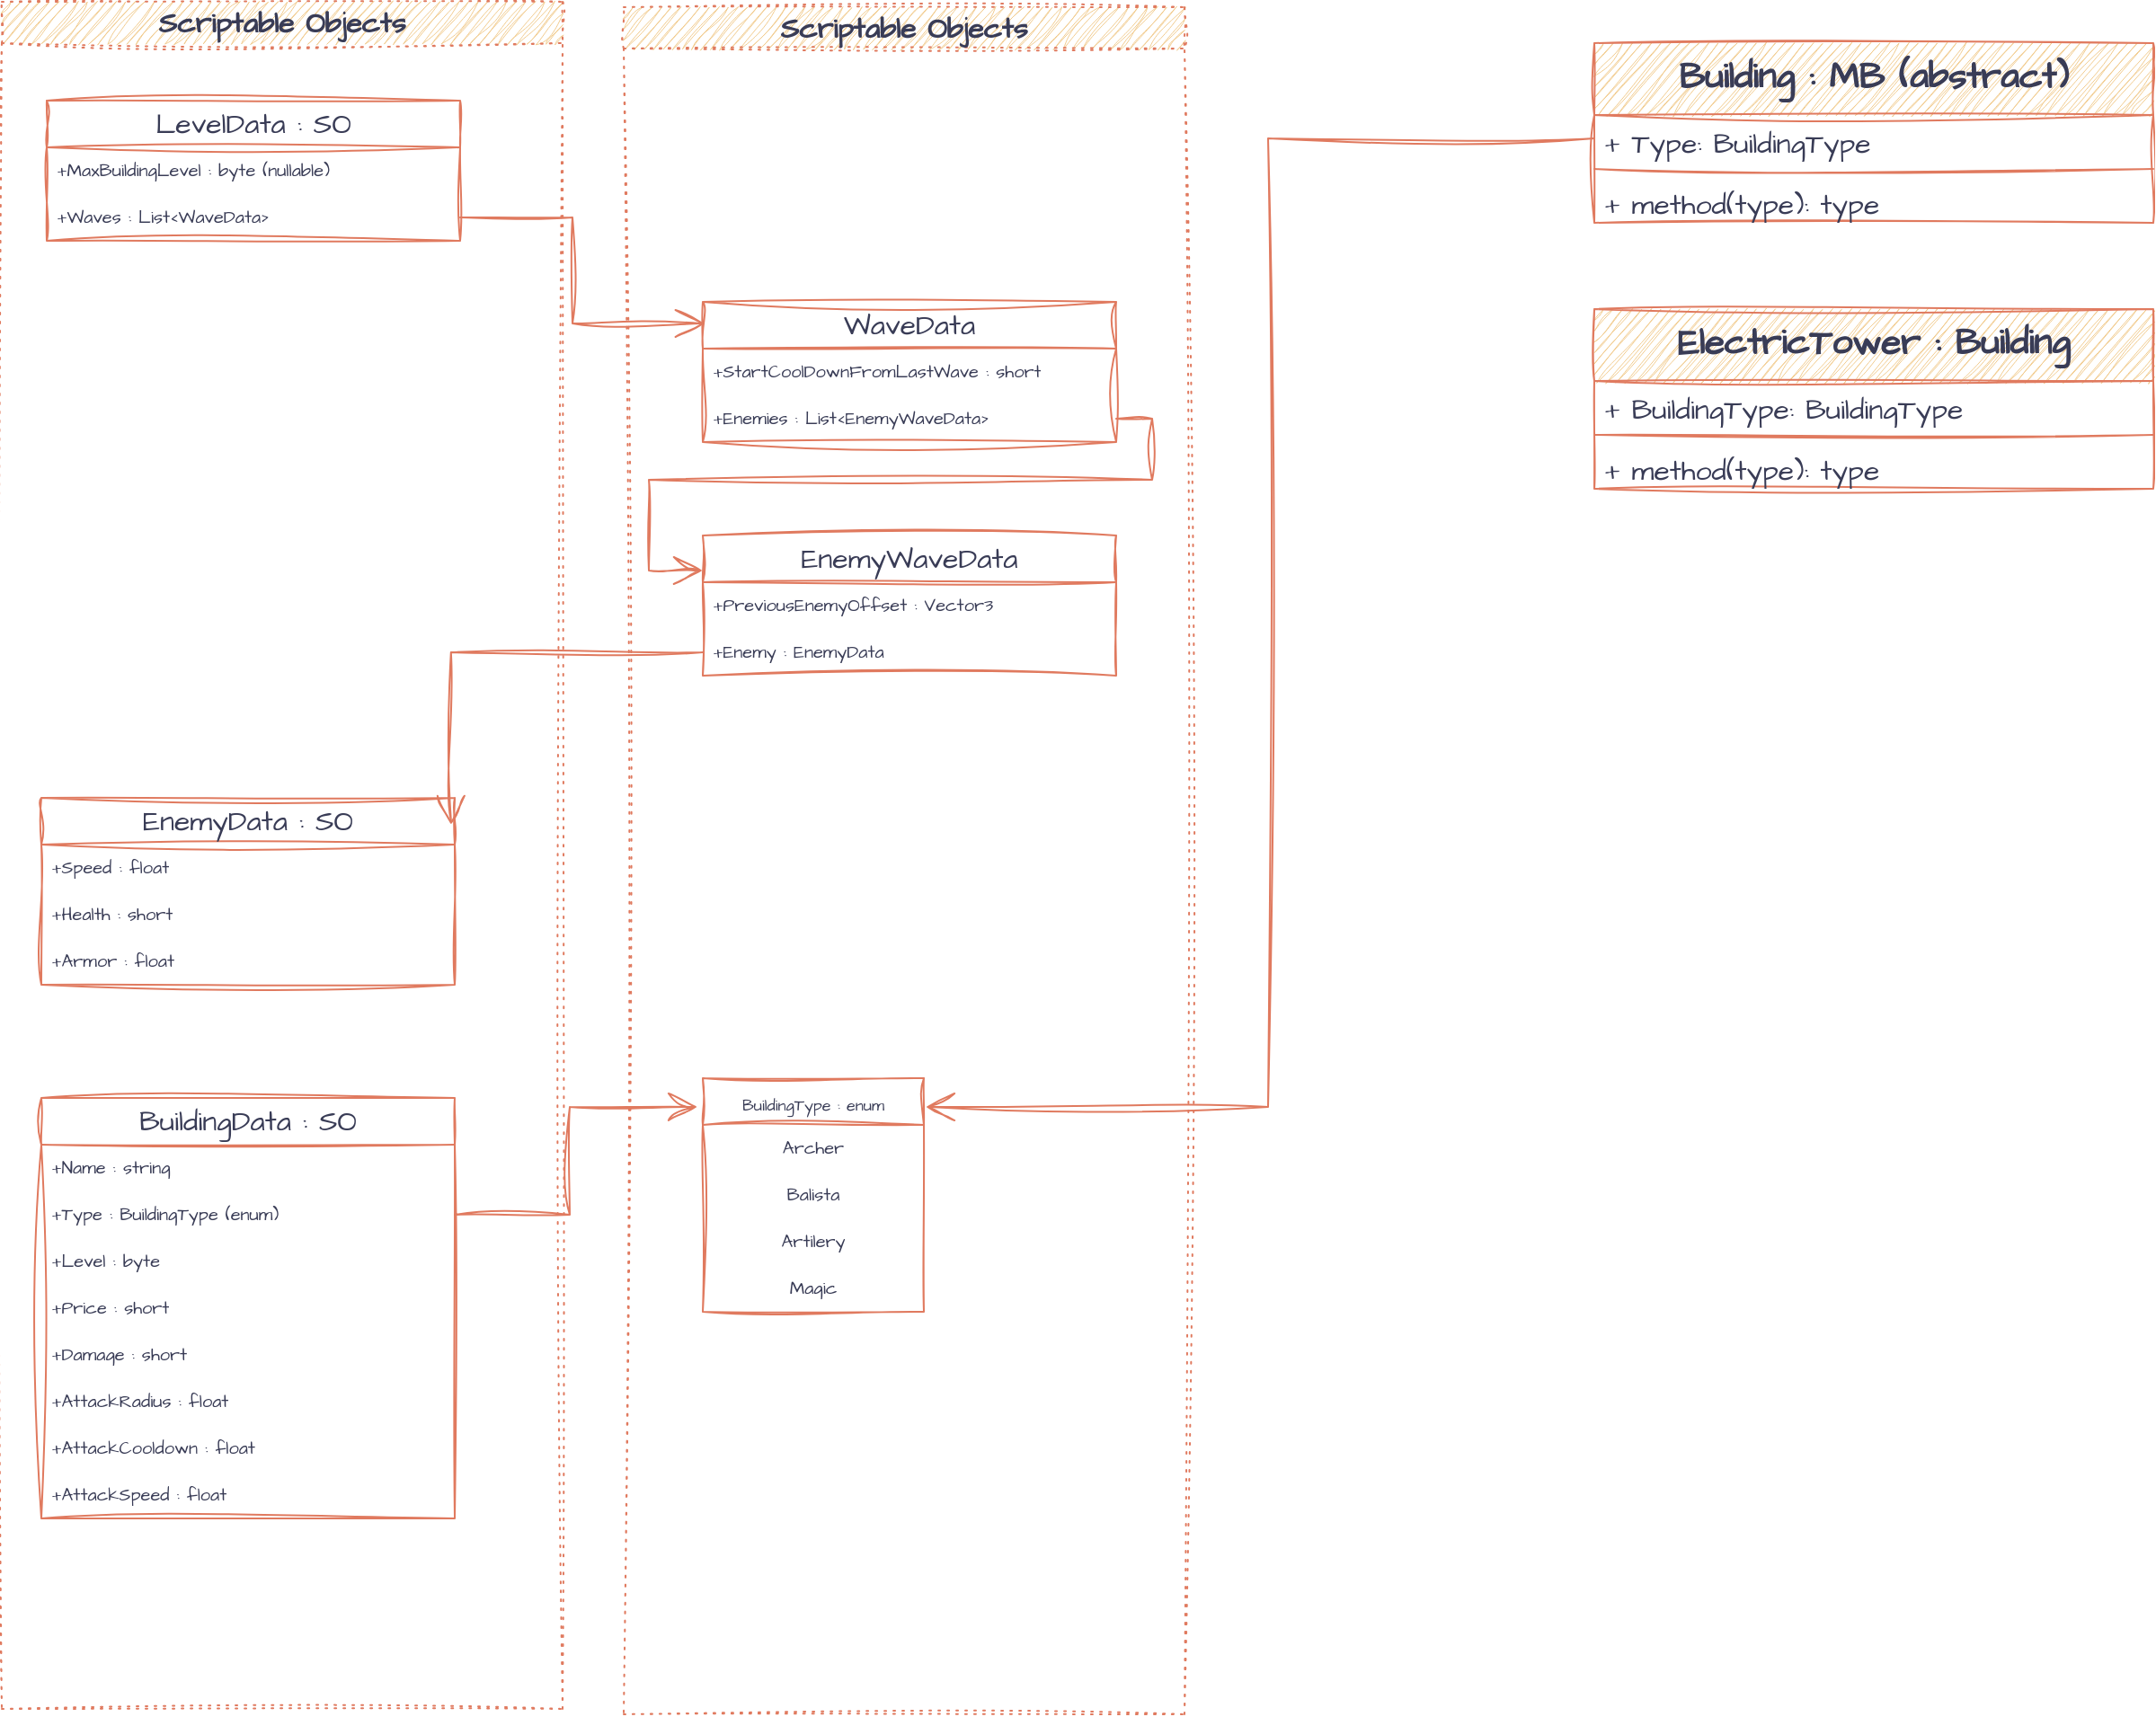<mxfile version="21.7.2" type="github">
  <diagram id="R2lEEEUBdFMjLlhIrx00" name="Page-1">
    <mxGraphModel dx="1886" dy="907" grid="0" gridSize="10" guides="1" tooltips="1" connect="1" arrows="1" fold="1" page="1" pageScale="1" pageWidth="850" pageHeight="1100" math="0" shadow="0" extFonts="Permanent Marker^https://fonts.googleapis.com/css?family=Permanent+Marker">
      <root>
        <mxCell id="0" />
        <mxCell id="1" parent="0" />
        <mxCell id="pfoFcTRtM2cgHrAYwK6Y-5" value="Building : MB (abstract)" style="swimlane;fontStyle=1;align=center;verticalAlign=top;childLayout=stackLayout;horizontal=1;startSize=40;horizontalStack=0;resizeParent=1;resizeParentMax=0;resizeLast=0;collapsible=1;marginBottom=0;whiteSpace=wrap;html=1;sketch=1;hachureGap=4;jiggle=2;curveFitting=1;strokeColor=#E07A5F;fontFamily=Architects Daughter;fontSource=https%3A%2F%2Ffonts.googleapis.com%2Fcss%3Ffamily%3DArchitects%2BDaughter;fontSize=20;fontColor=#393C56;fillColor=#F2CC8F;labelBackgroundColor=none;" parent="1" vertex="1">
          <mxGeometry x="908" y="45" width="311" height="100" as="geometry" />
        </mxCell>
        <mxCell id="pfoFcTRtM2cgHrAYwK6Y-6" value="+ Type: BuildingType" style="text;strokeColor=none;fillColor=none;align=left;verticalAlign=top;spacingLeft=4;spacingRight=4;overflow=hidden;rotatable=0;points=[[0,0.5],[1,0.5]];portConstraint=eastwest;whiteSpace=wrap;html=1;fontSize=16;fontFamily=Architects Daughter;fontColor=#393C56;labelBackgroundColor=none;" parent="pfoFcTRtM2cgHrAYwK6Y-5" vertex="1">
          <mxGeometry y="40" width="311" height="26" as="geometry" />
        </mxCell>
        <mxCell id="pfoFcTRtM2cgHrAYwK6Y-7" value="" style="line;strokeWidth=1;fillColor=none;align=left;verticalAlign=middle;spacingTop=-1;spacingLeft=3;spacingRight=3;rotatable=0;labelPosition=right;points=[];portConstraint=eastwest;strokeColor=#E07A5F;sketch=1;hachureGap=4;jiggle=2;curveFitting=1;fontFamily=Architects Daughter;fontSource=https%3A%2F%2Ffonts.googleapis.com%2Fcss%3Ffamily%3DArchitects%2BDaughter;fontSize=20;fontColor=#393C56;labelBackgroundColor=none;" parent="pfoFcTRtM2cgHrAYwK6Y-5" vertex="1">
          <mxGeometry y="66" width="311" height="8" as="geometry" />
        </mxCell>
        <mxCell id="pfoFcTRtM2cgHrAYwK6Y-8" value="+ method(type): type" style="text;strokeColor=none;fillColor=none;align=left;verticalAlign=top;spacingLeft=4;spacingRight=4;overflow=hidden;rotatable=0;points=[[0,0.5],[1,0.5]];portConstraint=eastwest;whiteSpace=wrap;html=1;fontSize=16;fontFamily=Architects Daughter;fontColor=#393C56;labelBackgroundColor=none;" parent="pfoFcTRtM2cgHrAYwK6Y-5" vertex="1">
          <mxGeometry y="74" width="311" height="26" as="geometry" />
        </mxCell>
        <mxCell id="pfoFcTRtM2cgHrAYwK6Y-12" value="ElectricTower : Building" style="swimlane;fontStyle=1;align=center;verticalAlign=top;childLayout=stackLayout;horizontal=1;startSize=40;horizontalStack=0;resizeParent=1;resizeParentMax=0;resizeLast=0;collapsible=1;marginBottom=0;whiteSpace=wrap;html=1;sketch=1;hachureGap=4;jiggle=2;curveFitting=1;strokeColor=#E07A5F;fontFamily=Architects Daughter;fontSource=https%3A%2F%2Ffonts.googleapis.com%2Fcss%3Ffamily%3DArchitects%2BDaughter;fontSize=20;fontColor=#393C56;fillColor=#F2CC8F;labelBackgroundColor=none;" parent="1" vertex="1">
          <mxGeometry x="908" y="193" width="311" height="100" as="geometry" />
        </mxCell>
        <mxCell id="pfoFcTRtM2cgHrAYwK6Y-13" value="+ BuildingType: BuildingType" style="text;strokeColor=none;fillColor=none;align=left;verticalAlign=top;spacingLeft=4;spacingRight=4;overflow=hidden;rotatable=0;points=[[0,0.5],[1,0.5]];portConstraint=eastwest;whiteSpace=wrap;html=1;fontSize=16;fontFamily=Architects Daughter;fontColor=#393C56;labelBackgroundColor=none;" parent="pfoFcTRtM2cgHrAYwK6Y-12" vertex="1">
          <mxGeometry y="40" width="311" height="26" as="geometry" />
        </mxCell>
        <mxCell id="pfoFcTRtM2cgHrAYwK6Y-14" value="" style="line;strokeWidth=1;fillColor=none;align=left;verticalAlign=middle;spacingTop=-1;spacingLeft=3;spacingRight=3;rotatable=0;labelPosition=right;points=[];portConstraint=eastwest;strokeColor=#E07A5F;sketch=1;hachureGap=4;jiggle=2;curveFitting=1;fontFamily=Architects Daughter;fontSource=https%3A%2F%2Ffonts.googleapis.com%2Fcss%3Ffamily%3DArchitects%2BDaughter;fontSize=20;fontColor=#393C56;labelBackgroundColor=none;" parent="pfoFcTRtM2cgHrAYwK6Y-12" vertex="1">
          <mxGeometry y="66" width="311" height="8" as="geometry" />
        </mxCell>
        <mxCell id="pfoFcTRtM2cgHrAYwK6Y-15" value="+ method(type): type" style="text;strokeColor=none;fillColor=none;align=left;verticalAlign=top;spacingLeft=4;spacingRight=4;overflow=hidden;rotatable=0;points=[[0,0.5],[1,0.5]];portConstraint=eastwest;whiteSpace=wrap;html=1;fontSize=16;fontFamily=Architects Daughter;fontColor=#393C56;labelBackgroundColor=none;" parent="pfoFcTRtM2cgHrAYwK6Y-12" vertex="1">
          <mxGeometry y="74" width="311" height="26" as="geometry" />
        </mxCell>
        <mxCell id="pfoFcTRtM2cgHrAYwK6Y-20" style="edgeStyle=orthogonalEdgeStyle;rounded=0;sketch=1;hachureGap=4;jiggle=2;curveFitting=1;orthogonalLoop=1;jettySize=auto;html=1;exitX=1;exitY=0.5;exitDx=0;exitDy=0;entryX=-0.024;entryY=0.123;entryDx=0;entryDy=0;entryPerimeter=0;strokeColor=#E07A5F;fontFamily=Architects Daughter;fontSource=https%3A%2F%2Ffonts.googleapis.com%2Fcss%3Ffamily%3DArchitects%2BDaughter;fontSize=16;fontColor=default;endArrow=open;startSize=14;endSize=14;sourcePerimeterSpacing=8;targetPerimeterSpacing=8;fillColor=#F2CC8F;labelBackgroundColor=none;" parent="1" source="U2Sg24MLAsKOgwwXVquy-4" target="U2Sg24MLAsKOgwwXVquy-9" edge="1">
          <mxGeometry relative="1" as="geometry" />
        </mxCell>
        <mxCell id="pfoFcTRtM2cgHrAYwK6Y-22" style="edgeStyle=orthogonalEdgeStyle;shape=connector;rounded=0;sketch=1;hachureGap=4;jiggle=2;curveFitting=1;orthogonalLoop=1;jettySize=auto;html=1;exitX=0;exitY=0.5;exitDx=0;exitDy=0;entryX=1.008;entryY=0.123;entryDx=0;entryDy=0;entryPerimeter=0;labelBackgroundColor=none;strokeColor=#E07A5F;fontFamily=Architects Daughter;fontSource=https%3A%2F%2Ffonts.googleapis.com%2Fcss%3Ffamily%3DArchitects%2BDaughter;fontSize=16;fontColor=default;endArrow=open;startSize=14;endSize=14;sourcePerimeterSpacing=8;targetPerimeterSpacing=8;fillColor=#F2CC8F;" parent="1" source="pfoFcTRtM2cgHrAYwK6Y-6" target="U2Sg24MLAsKOgwwXVquy-9" edge="1">
          <mxGeometry relative="1" as="geometry" />
        </mxCell>
        <mxCell id="pfoFcTRtM2cgHrAYwK6Y-23" style="edgeStyle=orthogonalEdgeStyle;shape=connector;rounded=0;sketch=1;hachureGap=4;jiggle=2;curveFitting=1;orthogonalLoop=1;jettySize=auto;html=1;exitX=1;exitY=0.5;exitDx=0;exitDy=0;entryX=0.004;entryY=0.154;entryDx=0;entryDy=0;entryPerimeter=0;labelBackgroundColor=none;strokeColor=#E07A5F;fontFamily=Architects Daughter;fontSource=https%3A%2F%2Ffonts.googleapis.com%2Fcss%3Ffamily%3DArchitects%2BDaughter;fontSize=16;fontColor=default;endArrow=open;startSize=14;endSize=14;sourcePerimeterSpacing=8;targetPerimeterSpacing=8;fillColor=#F2CC8F;" parent="1" source="o8G2fhGUsHrwVTccI_8I-14" target="o8G2fhGUsHrwVTccI_8I-22" edge="1">
          <mxGeometry relative="1" as="geometry" />
        </mxCell>
        <mxCell id="pfoFcTRtM2cgHrAYwK6Y-29" value="Scriptable Objects" style="swimlane;whiteSpace=wrap;html=1;sketch=1;hachureGap=4;jiggle=2;curveFitting=1;strokeColor=#E07A5F;fontFamily=Architects Daughter;fontSource=https%3A%2F%2Ffonts.googleapis.com%2Fcss%3Ffamily%3DArchitects%2BDaughter;fontSize=16;fontColor=#393C56;fillColor=#F2CC8F;labelBackgroundColor=none;dashed=1;dashPattern=1 4;" parent="1" vertex="1">
          <mxGeometry x="22" y="22" width="312" height="950" as="geometry" />
        </mxCell>
        <mxCell id="o8G2fhGUsHrwVTccI_8I-12" value="&lt;font style=&quot;font-size: 16px;&quot;&gt;LevelData : SO&lt;/font&gt;" style="swimlane;fontStyle=0;childLayout=stackLayout;horizontal=1;startSize=26;fillColor=none;horizontalStack=0;resizeParent=1;resizeParentMax=0;resizeLast=0;collapsible=1;marginBottom=0;whiteSpace=wrap;html=1;sketch=1;hachureGap=4;jiggle=2;curveFitting=1;fontFamily=Architects Daughter;fontSource=https%3A%2F%2Ffonts.googleapis.com%2Fcss%3Ffamily%3DArchitects%2BDaughter;fontSize=16;labelBackgroundColor=none;strokeColor=#E07A5F;fontColor=#393C56;" parent="pfoFcTRtM2cgHrAYwK6Y-29" vertex="1">
          <mxGeometry x="25" y="55" width="230" height="78" as="geometry" />
        </mxCell>
        <mxCell id="o8G2fhGUsHrwVTccI_8I-13" value="+MaxBuildingLevel : byte (nullable)" style="text;strokeColor=none;fillColor=none;align=left;verticalAlign=top;spacingLeft=4;spacingRight=4;overflow=hidden;rotatable=0;points=[[0,0.5],[1,0.5]];portConstraint=eastwest;whiteSpace=wrap;html=1;fontSize=10;fontFamily=Architects Daughter;labelBackgroundColor=none;fontColor=#393C56;sketch=1;curveFitting=1;jiggle=2;" parent="o8G2fhGUsHrwVTccI_8I-12" vertex="1">
          <mxGeometry y="26" width="230" height="26" as="geometry" />
        </mxCell>
        <mxCell id="o8G2fhGUsHrwVTccI_8I-14" value="+Waves : List&amp;lt;WaveData&amp;gt;" style="text;strokeColor=none;fillColor=none;align=left;verticalAlign=top;spacingLeft=4;spacingRight=4;overflow=hidden;rotatable=0;points=[[0,0.5],[1,0.5]];portConstraint=eastwest;whiteSpace=wrap;html=1;fontSize=10;fontFamily=Architects Daughter;labelBackgroundColor=none;fontColor=#393C56;sketch=1;curveFitting=1;jiggle=2;" parent="o8G2fhGUsHrwVTccI_8I-12" vertex="1">
          <mxGeometry y="52" width="230" height="26" as="geometry" />
        </mxCell>
        <mxCell id="o8G2fhGUsHrwVTccI_8I-27" value="EnemyData : SO" style="swimlane;fontStyle=0;childLayout=stackLayout;horizontal=1;startSize=26;fillColor=none;horizontalStack=0;resizeParent=1;resizeParentMax=0;resizeLast=0;collapsible=1;marginBottom=0;whiteSpace=wrap;html=1;sketch=1;hachureGap=4;jiggle=2;curveFitting=1;fontFamily=Architects Daughter;fontSource=https%3A%2F%2Ffonts.googleapis.com%2Fcss%3Ffamily%3DArchitects%2BDaughter;fontSize=16;labelBackgroundColor=none;strokeColor=#E07A5F;fontColor=#393C56;" parent="pfoFcTRtM2cgHrAYwK6Y-29" vertex="1">
          <mxGeometry x="22" y="443" width="230" height="104" as="geometry" />
        </mxCell>
        <mxCell id="o8G2fhGUsHrwVTccI_8I-28" value="+Speed : float" style="text;strokeColor=none;fillColor=none;align=left;verticalAlign=top;spacingLeft=4;spacingRight=4;overflow=hidden;rotatable=0;points=[[0,0.5],[1,0.5]];portConstraint=eastwest;whiteSpace=wrap;html=1;fontSize=10;fontFamily=Architects Daughter;labelBackgroundColor=none;fontColor=#393C56;sketch=1;curveFitting=1;jiggle=2;" parent="o8G2fhGUsHrwVTccI_8I-27" vertex="1">
          <mxGeometry y="26" width="230" height="26" as="geometry" />
        </mxCell>
        <mxCell id="o8G2fhGUsHrwVTccI_8I-29" value="+Health : short" style="text;strokeColor=none;fillColor=none;align=left;verticalAlign=top;spacingLeft=4;spacingRight=4;overflow=hidden;rotatable=0;points=[[0,0.5],[1,0.5]];portConstraint=eastwest;whiteSpace=wrap;html=1;fontSize=10;fontFamily=Architects Daughter;labelBackgroundColor=none;fontColor=#393C56;sketch=1;curveFitting=1;jiggle=2;" parent="o8G2fhGUsHrwVTccI_8I-27" vertex="1">
          <mxGeometry y="52" width="230" height="26" as="geometry" />
        </mxCell>
        <mxCell id="U2Sg24MLAsKOgwwXVquy-18" value="+Armor : float" style="text;strokeColor=none;fillColor=none;align=left;verticalAlign=top;spacingLeft=4;spacingRight=4;overflow=hidden;rotatable=0;points=[[0,0.5],[1,0.5]];portConstraint=eastwest;whiteSpace=wrap;html=1;fontSize=10;fontFamily=Architects Daughter;labelBackgroundColor=none;fontColor=#393C56;sketch=1;curveFitting=1;jiggle=2;" parent="o8G2fhGUsHrwVTccI_8I-27" vertex="1">
          <mxGeometry y="78" width="230" height="26" as="geometry" />
        </mxCell>
        <mxCell id="U2Sg24MLAsKOgwwXVquy-1" value="&lt;font style=&quot;font-size: 16px;&quot;&gt;BuildingData : SO&lt;/font&gt;" style="swimlane;fontStyle=0;childLayout=stackLayout;horizontal=1;startSize=26;fillColor=none;horizontalStack=0;resizeParent=1;resizeParentMax=0;resizeLast=0;collapsible=1;marginBottom=0;whiteSpace=wrap;html=1;sketch=1;hachureGap=4;jiggle=2;curveFitting=1;fontFamily=Architects Daughter;fontSource=https%3A%2F%2Ffonts.googleapis.com%2Fcss%3Ffamily%3DArchitects%2BDaughter;fontSize=16;labelBackgroundColor=none;strokeColor=#E07A5F;fontColor=#393C56;" parent="pfoFcTRtM2cgHrAYwK6Y-29" vertex="1">
          <mxGeometry x="22" y="610" width="230" height="234" as="geometry" />
        </mxCell>
        <mxCell id="U2Sg24MLAsKOgwwXVquy-3" value="+Name : string" style="text;strokeColor=none;fillColor=none;align=left;verticalAlign=top;spacingLeft=4;spacingRight=4;overflow=hidden;rotatable=0;points=[[0,0.5],[1,0.5]];portConstraint=eastwest;whiteSpace=wrap;html=1;fontSize=10;fontFamily=Architects Daughter;labelBackgroundColor=none;fontColor=#393C56;sketch=1;curveFitting=1;jiggle=2;" parent="U2Sg24MLAsKOgwwXVquy-1" vertex="1">
          <mxGeometry y="26" width="230" height="26" as="geometry" />
        </mxCell>
        <mxCell id="U2Sg24MLAsKOgwwXVquy-4" value="+Type : BuildingType (enum)" style="text;strokeColor=none;fillColor=none;align=left;verticalAlign=top;spacingLeft=4;spacingRight=4;overflow=hidden;rotatable=0;points=[[0,0.5],[1,0.5]];portConstraint=eastwest;whiteSpace=wrap;html=1;fontSize=10;fontFamily=Architects Daughter;labelBackgroundColor=none;fontColor=#393C56;sketch=1;curveFitting=1;jiggle=2;" parent="U2Sg24MLAsKOgwwXVquy-1" vertex="1">
          <mxGeometry y="52" width="230" height="26" as="geometry" />
        </mxCell>
        <mxCell id="U2Sg24MLAsKOgwwXVquy-13" value="+Level : byte" style="text;strokeColor=none;fillColor=none;align=left;verticalAlign=top;spacingLeft=4;spacingRight=4;overflow=hidden;rotatable=0;points=[[0,0.5],[1,0.5]];portConstraint=eastwest;whiteSpace=wrap;html=1;fontSize=10;fontFamily=Architects Daughter;labelBackgroundColor=none;fontColor=#393C56;sketch=1;curveFitting=1;jiggle=2;" parent="U2Sg24MLAsKOgwwXVquy-1" vertex="1">
          <mxGeometry y="78" width="230" height="26" as="geometry" />
        </mxCell>
        <mxCell id="U2Sg24MLAsKOgwwXVquy-19" value="+Price : short" style="text;strokeColor=none;fillColor=none;align=left;verticalAlign=top;spacingLeft=4;spacingRight=4;overflow=hidden;rotatable=0;points=[[0,0.5],[1,0.5]];portConstraint=eastwest;whiteSpace=wrap;html=1;fontSize=10;fontFamily=Architects Daughter;labelBackgroundColor=none;fontColor=#393C56;sketch=1;curveFitting=1;jiggle=2;" parent="U2Sg24MLAsKOgwwXVquy-1" vertex="1">
          <mxGeometry y="104" width="230" height="26" as="geometry" />
        </mxCell>
        <mxCell id="U2Sg24MLAsKOgwwXVquy-17" value="+Damage : short" style="text;strokeColor=none;fillColor=none;align=left;verticalAlign=top;spacingLeft=4;spacingRight=4;overflow=hidden;rotatable=0;points=[[0,0.5],[1,0.5]];portConstraint=eastwest;whiteSpace=wrap;html=1;fontSize=10;fontFamily=Architects Daughter;labelBackgroundColor=none;fontColor=#393C56;sketch=1;curveFitting=1;jiggle=2;" parent="U2Sg24MLAsKOgwwXVquy-1" vertex="1">
          <mxGeometry y="130" width="230" height="26" as="geometry" />
        </mxCell>
        <mxCell id="U2Sg24MLAsKOgwwXVquy-20" value="+AttackRadius : float" style="text;strokeColor=none;fillColor=none;align=left;verticalAlign=top;spacingLeft=4;spacingRight=4;overflow=hidden;rotatable=0;points=[[0,0.5],[1,0.5]];portConstraint=eastwest;whiteSpace=wrap;html=1;fontSize=10;fontFamily=Architects Daughter;labelBackgroundColor=none;fontColor=#393C56;sketch=1;curveFitting=1;jiggle=2;" parent="U2Sg24MLAsKOgwwXVquy-1" vertex="1">
          <mxGeometry y="156" width="230" height="26" as="geometry" />
        </mxCell>
        <mxCell id="U2Sg24MLAsKOgwwXVquy-21" value="+AttackCooldown&amp;nbsp;: float" style="text;strokeColor=none;fillColor=none;align=left;verticalAlign=top;spacingLeft=4;spacingRight=4;overflow=hidden;rotatable=0;points=[[0,0.5],[1,0.5]];portConstraint=eastwest;whiteSpace=wrap;html=1;fontSize=10;fontFamily=Architects Daughter;labelBackgroundColor=none;fontColor=#393C56;sketch=1;curveFitting=1;jiggle=2;" parent="U2Sg24MLAsKOgwwXVquy-1" vertex="1">
          <mxGeometry y="182" width="230" height="26" as="geometry" />
        </mxCell>
        <mxCell id="U2Sg24MLAsKOgwwXVquy-22" value="+AttackSpeed : float" style="text;strokeColor=none;fillColor=none;align=left;verticalAlign=top;spacingLeft=4;spacingRight=4;overflow=hidden;rotatable=0;points=[[0,0.5],[1,0.5]];portConstraint=eastwest;whiteSpace=wrap;html=1;fontSize=10;fontFamily=Architects Daughter;labelBackgroundColor=none;fontColor=#393C56;sketch=1;curveFitting=1;jiggle=2;" parent="U2Sg24MLAsKOgwwXVquy-1" vertex="1">
          <mxGeometry y="208" width="230" height="26" as="geometry" />
        </mxCell>
        <mxCell id="pfoFcTRtM2cgHrAYwK6Y-30" value="Scriptable Objects" style="swimlane;whiteSpace=wrap;html=1;sketch=1;hachureGap=4;jiggle=2;curveFitting=1;strokeColor=#E07A5F;fontFamily=Architects Daughter;fontSource=https%3A%2F%2Ffonts.googleapis.com%2Fcss%3Ffamily%3DArchitects%2BDaughter;fontSize=16;fontColor=#393C56;fillColor=#F2CC8F;labelBackgroundColor=none;dashed=1;dashPattern=1 4;" parent="1" vertex="1">
          <mxGeometry x="368" y="25" width="312" height="950" as="geometry" />
        </mxCell>
        <mxCell id="o8G2fhGUsHrwVTccI_8I-22" value="WaveData" style="swimlane;fontStyle=0;childLayout=stackLayout;horizontal=1;startSize=26;fillColor=none;horizontalStack=0;resizeParent=1;resizeParentMax=0;resizeLast=0;collapsible=1;marginBottom=0;whiteSpace=wrap;html=1;sketch=1;hachureGap=4;jiggle=2;curveFitting=1;fontFamily=Architects Daughter;fontSource=https%3A%2F%2Ffonts.googleapis.com%2Fcss%3Ffamily%3DArchitects%2BDaughter;fontSize=16;labelBackgroundColor=none;strokeColor=#E07A5F;fontColor=#393C56;" parent="pfoFcTRtM2cgHrAYwK6Y-30" vertex="1">
          <mxGeometry x="44" y="164" width="230" height="78" as="geometry" />
        </mxCell>
        <mxCell id="o8G2fhGUsHrwVTccI_8I-23" value="+StartCoolDownFromLastWave : short" style="text;strokeColor=none;fillColor=none;align=left;verticalAlign=top;spacingLeft=4;spacingRight=4;overflow=hidden;rotatable=0;points=[[0,0.5],[1,0.5]];portConstraint=eastwest;whiteSpace=wrap;html=1;fontSize=10;fontFamily=Architects Daughter;labelBackgroundColor=none;fontColor=#393C56;sketch=1;curveFitting=1;jiggle=2;" parent="o8G2fhGUsHrwVTccI_8I-22" vertex="1">
          <mxGeometry y="26" width="230" height="26" as="geometry" />
        </mxCell>
        <mxCell id="o8G2fhGUsHrwVTccI_8I-24" value="+Enemies : List&amp;lt;EnemyWaveData&amp;gt;" style="text;strokeColor=none;fillColor=none;align=left;verticalAlign=top;spacingLeft=4;spacingRight=4;overflow=hidden;rotatable=0;points=[[0,0.5],[1,0.5]];portConstraint=eastwest;whiteSpace=wrap;html=1;fontSize=10;fontFamily=Architects Daughter;labelBackgroundColor=none;fontColor=#393C56;sketch=1;curveFitting=1;jiggle=2;" parent="o8G2fhGUsHrwVTccI_8I-22" vertex="1">
          <mxGeometry y="52" width="230" height="26" as="geometry" />
        </mxCell>
        <mxCell id="o8G2fhGUsHrwVTccI_8I-30" style="edgeStyle=orthogonalEdgeStyle;rounded=0;sketch=1;hachureGap=4;jiggle=2;curveFitting=1;orthogonalLoop=1;jettySize=auto;html=1;exitX=1;exitY=0.5;exitDx=0;exitDy=0;fontFamily=Architects Daughter;fontSource=https%3A%2F%2Ffonts.googleapis.com%2Fcss%3Ffamily%3DArchitects%2BDaughter;fontSize=16;entryX=0.522;entryY=-0.023;entryDx=0;entryDy=0;entryPerimeter=0;labelBackgroundColor=none;strokeColor=none;fontColor=default;" parent="pfoFcTRtM2cgHrAYwK6Y-30" source="o8G2fhGUsHrwVTccI_8I-24" target="o8G2fhGUsHrwVTccI_8I-31" edge="1">
          <mxGeometry relative="1" as="geometry" />
        </mxCell>
        <mxCell id="o8G2fhGUsHrwVTccI_8I-31" value="EnemyWaveData" style="swimlane;fontStyle=0;childLayout=stackLayout;horizontal=1;startSize=26;fillColor=none;horizontalStack=0;resizeParent=1;resizeParentMax=0;resizeLast=0;collapsible=1;marginBottom=0;whiteSpace=wrap;html=1;sketch=1;hachureGap=4;jiggle=2;curveFitting=1;fontFamily=Architects Daughter;fontSource=https%3A%2F%2Ffonts.googleapis.com%2Fcss%3Ffamily%3DArchitects%2BDaughter;fontSize=16;labelBackgroundColor=none;strokeColor=#E07A5F;fontColor=#393C56;" parent="pfoFcTRtM2cgHrAYwK6Y-30" vertex="1">
          <mxGeometry x="44" y="294" width="230" height="78" as="geometry" />
        </mxCell>
        <mxCell id="o8G2fhGUsHrwVTccI_8I-32" value="+PreviousEnemyOffset : Vector3" style="text;strokeColor=none;fillColor=none;align=left;verticalAlign=top;spacingLeft=4;spacingRight=4;overflow=hidden;rotatable=0;points=[[0,0.5],[1,0.5]];portConstraint=eastwest;whiteSpace=wrap;html=1;fontSize=10;fontFamily=Architects Daughter;labelBackgroundColor=none;fontColor=#393C56;sketch=1;curveFitting=1;jiggle=2;" parent="o8G2fhGUsHrwVTccI_8I-31" vertex="1">
          <mxGeometry y="26" width="230" height="26" as="geometry" />
        </mxCell>
        <mxCell id="o8G2fhGUsHrwVTccI_8I-33" value="+Enemy : EnemyData" style="text;strokeColor=none;fillColor=none;align=left;verticalAlign=top;spacingLeft=4;spacingRight=4;overflow=hidden;rotatable=0;points=[[0,0.5],[1,0.5]];portConstraint=eastwest;whiteSpace=wrap;html=1;fontSize=10;fontFamily=Architects Daughter;labelBackgroundColor=none;fontColor=#393C56;sketch=1;curveFitting=1;jiggle=2;" parent="o8G2fhGUsHrwVTccI_8I-31" vertex="1">
          <mxGeometry y="52" width="230" height="26" as="geometry" />
        </mxCell>
        <mxCell id="U2Sg24MLAsKOgwwXVquy-9" value="&lt;font style=&quot;font-size: 9px;&quot;&gt;BuildingType : enum&lt;/font&gt;" style="swimlane;fontStyle=0;childLayout=stackLayout;horizontal=1;startSize=26;fillColor=none;horizontalStack=0;resizeParent=1;resizeParentMax=0;resizeLast=0;collapsible=1;marginBottom=0;whiteSpace=wrap;html=1;sketch=1;hachureGap=4;jiggle=2;curveFitting=1;fontFamily=Architects Daughter;fontSource=https%3A%2F%2Ffonts.googleapis.com%2Fcss%3Ffamily%3DArchitects%2BDaughter;fontSize=16;labelBackgroundColor=none;strokeColor=#E07A5F;fontColor=#393C56;" parent="pfoFcTRtM2cgHrAYwK6Y-30" vertex="1">
          <mxGeometry x="44" y="596" width="123" height="130" as="geometry" />
        </mxCell>
        <mxCell id="U2Sg24MLAsKOgwwXVquy-10" value="Archer" style="text;strokeColor=none;fillColor=none;align=center;verticalAlign=top;spacingLeft=4;spacingRight=4;overflow=hidden;rotatable=0;points=[[0,0.5],[1,0.5]];portConstraint=eastwest;whiteSpace=wrap;html=1;fontSize=10;fontFamily=Architects Daughter;labelBackgroundColor=none;fontColor=#393C56;sketch=1;curveFitting=1;jiggle=2;" parent="U2Sg24MLAsKOgwwXVquy-9" vertex="1">
          <mxGeometry y="26" width="123" height="26" as="geometry" />
        </mxCell>
        <mxCell id="U2Sg24MLAsKOgwwXVquy-14" value="Balista" style="text;strokeColor=none;fillColor=none;align=center;verticalAlign=top;spacingLeft=4;spacingRight=4;overflow=hidden;rotatable=0;points=[[0,0.5],[1,0.5]];portConstraint=eastwest;whiteSpace=wrap;html=1;fontSize=10;fontFamily=Architects Daughter;labelBackgroundColor=none;fontColor=#393C56;sketch=1;curveFitting=1;jiggle=2;" parent="U2Sg24MLAsKOgwwXVquy-9" vertex="1">
          <mxGeometry y="52" width="123" height="26" as="geometry" />
        </mxCell>
        <mxCell id="U2Sg24MLAsKOgwwXVquy-15" value="Artilery" style="text;strokeColor=none;fillColor=none;align=center;verticalAlign=top;spacingLeft=4;spacingRight=4;overflow=hidden;rotatable=0;points=[[0,0.5],[1,0.5]];portConstraint=eastwest;whiteSpace=wrap;html=1;fontSize=10;fontFamily=Architects Daughter;labelBackgroundColor=none;fontColor=#393C56;sketch=1;curveFitting=1;jiggle=2;" parent="U2Sg24MLAsKOgwwXVquy-9" vertex="1">
          <mxGeometry y="78" width="123" height="26" as="geometry" />
        </mxCell>
        <mxCell id="U2Sg24MLAsKOgwwXVquy-16" value="Magic" style="text;strokeColor=none;fillColor=none;align=center;verticalAlign=top;spacingLeft=4;spacingRight=4;overflow=hidden;rotatable=0;points=[[0,0.5],[1,0.5]];portConstraint=eastwest;whiteSpace=wrap;html=1;fontSize=10;fontFamily=Architects Daughter;labelBackgroundColor=none;fontColor=#393C56;sketch=1;curveFitting=1;jiggle=2;" parent="U2Sg24MLAsKOgwwXVquy-9" vertex="1">
          <mxGeometry y="104" width="123" height="26" as="geometry" />
        </mxCell>
        <mxCell id="pfoFcTRtM2cgHrAYwK6Y-17" style="edgeStyle=orthogonalEdgeStyle;rounded=0;sketch=1;hachureGap=4;jiggle=2;curveFitting=1;orthogonalLoop=1;jettySize=auto;html=1;exitX=1;exitY=0.5;exitDx=0;exitDy=0;entryX=0;entryY=0.25;entryDx=0;entryDy=0;strokeColor=#E07A5F;fontFamily=Architects Daughter;fontSource=https%3A%2F%2Ffonts.googleapis.com%2Fcss%3Ffamily%3DArchitects%2BDaughter;fontSize=16;fontColor=default;endArrow=open;startSize=14;endSize=14;sourcePerimeterSpacing=8;targetPerimeterSpacing=8;fillColor=#F2CC8F;labelBackgroundColor=none;" parent="pfoFcTRtM2cgHrAYwK6Y-30" source="o8G2fhGUsHrwVTccI_8I-24" target="o8G2fhGUsHrwVTccI_8I-31" edge="1">
          <mxGeometry relative="1" as="geometry" />
        </mxCell>
        <mxCell id="sM5seYUYF9-TsOFURJws-1" style="edgeStyle=orthogonalEdgeStyle;rounded=0;sketch=1;hachureGap=4;jiggle=2;curveFitting=1;orthogonalLoop=1;jettySize=auto;html=1;exitX=0;exitY=0.5;exitDx=0;exitDy=0;entryX=0.991;entryY=0.144;entryDx=0;entryDy=0;entryPerimeter=0;fontFamily=Architects Daughter;fontSource=https%3A%2F%2Ffonts.googleapis.com%2Fcss%3Ffamily%3DArchitects%2BDaughter;fontSize=16;endArrow=open;startSize=14;endSize=14;sourcePerimeterSpacing=8;targetPerimeterSpacing=8;labelBackgroundColor=none;strokeColor=#E07A5F;fontColor=default;" edge="1" parent="1" source="o8G2fhGUsHrwVTccI_8I-33" target="o8G2fhGUsHrwVTccI_8I-27">
          <mxGeometry relative="1" as="geometry" />
        </mxCell>
      </root>
    </mxGraphModel>
  </diagram>
</mxfile>
